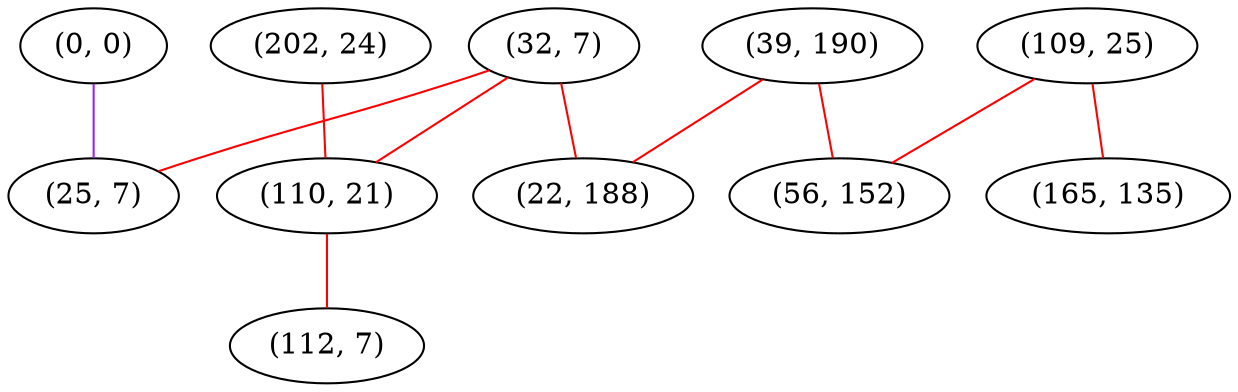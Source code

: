 graph "" {
"(0, 0)";
"(109, 25)";
"(165, 135)";
"(32, 7)";
"(25, 7)";
"(202, 24)";
"(39, 190)";
"(56, 152)";
"(110, 21)";
"(22, 188)";
"(112, 7)";
"(0, 0)" -- "(25, 7)"  [color=purple, key=0, weight=4];
"(109, 25)" -- "(165, 135)"  [color=red, key=0, weight=1];
"(109, 25)" -- "(56, 152)"  [color=red, key=0, weight=1];
"(32, 7)" -- "(22, 188)"  [color=red, key=0, weight=1];
"(32, 7)" -- "(110, 21)"  [color=red, key=0, weight=1];
"(32, 7)" -- "(25, 7)"  [color=red, key=0, weight=1];
"(202, 24)" -- "(110, 21)"  [color=red, key=0, weight=1];
"(39, 190)" -- "(22, 188)"  [color=red, key=0, weight=1];
"(39, 190)" -- "(56, 152)"  [color=red, key=0, weight=1];
"(110, 21)" -- "(112, 7)"  [color=red, key=0, weight=1];
}

